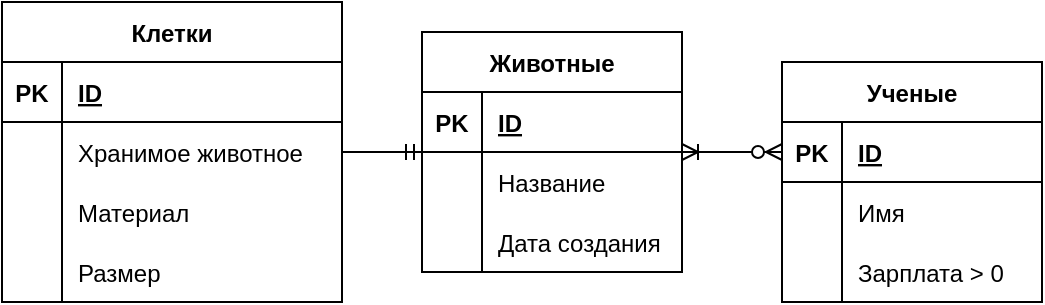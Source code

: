 <mxfile version="20.8.20" type="device"><diagram name="Страница 1" id="rOrGTwjkUkEEFXBX0s3v"><mxGraphModel dx="1702" dy="403" grid="1" gridSize="10" guides="1" tooltips="1" connect="1" arrows="1" fold="1" page="1" pageScale="1" pageWidth="827" pageHeight="1169" math="0" shadow="0"><root><mxCell id="0"/><mxCell id="1" parent="0"/><mxCell id="nw2qoGwFyaxo62R6qN14-1" value="Ученые" style="shape=table;startSize=30;container=1;collapsible=1;childLayout=tableLayout;fixedRows=1;rowLines=0;fontStyle=1;align=center;resizeLast=1;" vertex="1" parent="1"><mxGeometry x="300" y="175" width="130" height="120" as="geometry"/></mxCell><mxCell id="nw2qoGwFyaxo62R6qN14-2" value="" style="shape=tableRow;horizontal=0;startSize=0;swimlaneHead=0;swimlaneBody=0;fillColor=none;collapsible=0;dropTarget=0;points=[[0,0.5],[1,0.5]];portConstraint=eastwest;strokeColor=inherit;top=0;left=0;right=0;bottom=1;" vertex="1" parent="nw2qoGwFyaxo62R6qN14-1"><mxGeometry y="30" width="130" height="30" as="geometry"/></mxCell><mxCell id="nw2qoGwFyaxo62R6qN14-3" value="PK" style="shape=partialRectangle;overflow=hidden;connectable=0;fillColor=none;strokeColor=inherit;top=0;left=0;bottom=0;right=0;fontStyle=1;" vertex="1" parent="nw2qoGwFyaxo62R6qN14-2"><mxGeometry width="30" height="30" as="geometry"><mxRectangle width="30" height="30" as="alternateBounds"/></mxGeometry></mxCell><mxCell id="nw2qoGwFyaxo62R6qN14-4" value="ID" style="shape=partialRectangle;overflow=hidden;connectable=0;fillColor=none;align=left;strokeColor=inherit;top=0;left=0;bottom=0;right=0;spacingLeft=6;fontStyle=5;" vertex="1" parent="nw2qoGwFyaxo62R6qN14-2"><mxGeometry x="30" width="100" height="30" as="geometry"><mxRectangle width="100" height="30" as="alternateBounds"/></mxGeometry></mxCell><mxCell id="nw2qoGwFyaxo62R6qN14-5" value="" style="shape=tableRow;horizontal=0;startSize=0;swimlaneHead=0;swimlaneBody=0;fillColor=none;collapsible=0;dropTarget=0;points=[[0,0.5],[1,0.5]];portConstraint=eastwest;strokeColor=inherit;top=0;left=0;right=0;bottom=0;" vertex="1" parent="nw2qoGwFyaxo62R6qN14-1"><mxGeometry y="60" width="130" height="30" as="geometry"/></mxCell><mxCell id="nw2qoGwFyaxo62R6qN14-6" value="" style="shape=partialRectangle;overflow=hidden;connectable=0;fillColor=none;strokeColor=inherit;top=0;left=0;bottom=0;right=0;" vertex="1" parent="nw2qoGwFyaxo62R6qN14-5"><mxGeometry width="30" height="30" as="geometry"><mxRectangle width="30" height="30" as="alternateBounds"/></mxGeometry></mxCell><mxCell id="nw2qoGwFyaxo62R6qN14-7" value="Имя" style="shape=partialRectangle;overflow=hidden;connectable=0;fillColor=none;align=left;strokeColor=inherit;top=0;left=0;bottom=0;right=0;spacingLeft=6;" vertex="1" parent="nw2qoGwFyaxo62R6qN14-5"><mxGeometry x="30" width="100" height="30" as="geometry"><mxRectangle width="100" height="30" as="alternateBounds"/></mxGeometry></mxCell><mxCell id="nw2qoGwFyaxo62R6qN14-8" value="" style="shape=tableRow;horizontal=0;startSize=0;swimlaneHead=0;swimlaneBody=0;fillColor=none;collapsible=0;dropTarget=0;points=[[0,0.5],[1,0.5]];portConstraint=eastwest;strokeColor=inherit;top=0;left=0;right=0;bottom=0;" vertex="1" parent="nw2qoGwFyaxo62R6qN14-1"><mxGeometry y="90" width="130" height="30" as="geometry"/></mxCell><mxCell id="nw2qoGwFyaxo62R6qN14-9" value="" style="shape=partialRectangle;overflow=hidden;connectable=0;fillColor=none;strokeColor=inherit;top=0;left=0;bottom=0;right=0;" vertex="1" parent="nw2qoGwFyaxo62R6qN14-8"><mxGeometry width="30" height="30" as="geometry"><mxRectangle width="30" height="30" as="alternateBounds"/></mxGeometry></mxCell><mxCell id="nw2qoGwFyaxo62R6qN14-10" value="Зарплата &gt; 0" style="shape=partialRectangle;overflow=hidden;connectable=0;fillColor=none;align=left;strokeColor=inherit;top=0;left=0;bottom=0;right=0;spacingLeft=6;" vertex="1" parent="nw2qoGwFyaxo62R6qN14-8"><mxGeometry x="30" width="100" height="30" as="geometry"><mxRectangle width="100" height="30" as="alternateBounds"/></mxGeometry></mxCell><mxCell id="nw2qoGwFyaxo62R6qN14-11" value="Животные" style="shape=table;startSize=30;container=1;collapsible=1;childLayout=tableLayout;fixedRows=1;rowLines=0;fontStyle=1;align=center;resizeLast=1;" vertex="1" parent="1"><mxGeometry x="120" y="160" width="130" height="120" as="geometry"/></mxCell><mxCell id="nw2qoGwFyaxo62R6qN14-12" value="" style="shape=tableRow;horizontal=0;startSize=0;swimlaneHead=0;swimlaneBody=0;fillColor=none;collapsible=0;dropTarget=0;points=[[0,0.5],[1,0.5]];portConstraint=eastwest;strokeColor=inherit;top=0;left=0;right=0;bottom=1;" vertex="1" parent="nw2qoGwFyaxo62R6qN14-11"><mxGeometry y="30" width="130" height="30" as="geometry"/></mxCell><mxCell id="nw2qoGwFyaxo62R6qN14-13" value="PK" style="shape=partialRectangle;overflow=hidden;connectable=0;fillColor=none;strokeColor=inherit;top=0;left=0;bottom=0;right=0;fontStyle=1;" vertex="1" parent="nw2qoGwFyaxo62R6qN14-12"><mxGeometry width="30" height="30" as="geometry"><mxRectangle width="30" height="30" as="alternateBounds"/></mxGeometry></mxCell><mxCell id="nw2qoGwFyaxo62R6qN14-14" value="ID" style="shape=partialRectangle;overflow=hidden;connectable=0;fillColor=none;align=left;strokeColor=inherit;top=0;left=0;bottom=0;right=0;spacingLeft=6;fontStyle=5;" vertex="1" parent="nw2qoGwFyaxo62R6qN14-12"><mxGeometry x="30" width="100" height="30" as="geometry"><mxRectangle width="100" height="30" as="alternateBounds"/></mxGeometry></mxCell><mxCell id="nw2qoGwFyaxo62R6qN14-15" value="" style="shape=tableRow;horizontal=0;startSize=0;swimlaneHead=0;swimlaneBody=0;fillColor=none;collapsible=0;dropTarget=0;points=[[0,0.5],[1,0.5]];portConstraint=eastwest;strokeColor=inherit;top=0;left=0;right=0;bottom=0;" vertex="1" parent="nw2qoGwFyaxo62R6qN14-11"><mxGeometry y="60" width="130" height="30" as="geometry"/></mxCell><mxCell id="nw2qoGwFyaxo62R6qN14-16" value="" style="shape=partialRectangle;overflow=hidden;connectable=0;fillColor=none;strokeColor=inherit;top=0;left=0;bottom=0;right=0;" vertex="1" parent="nw2qoGwFyaxo62R6qN14-15"><mxGeometry width="30" height="30" as="geometry"><mxRectangle width="30" height="30" as="alternateBounds"/></mxGeometry></mxCell><mxCell id="nw2qoGwFyaxo62R6qN14-17" value="Название" style="shape=partialRectangle;overflow=hidden;connectable=0;fillColor=none;align=left;strokeColor=inherit;top=0;left=0;bottom=0;right=0;spacingLeft=6;" vertex="1" parent="nw2qoGwFyaxo62R6qN14-15"><mxGeometry x="30" width="100" height="30" as="geometry"><mxRectangle width="100" height="30" as="alternateBounds"/></mxGeometry></mxCell><mxCell id="nw2qoGwFyaxo62R6qN14-18" value="" style="shape=tableRow;horizontal=0;startSize=0;swimlaneHead=0;swimlaneBody=0;fillColor=none;collapsible=0;dropTarget=0;points=[[0,0.5],[1,0.5]];portConstraint=eastwest;strokeColor=inherit;top=0;left=0;right=0;bottom=0;" vertex="1" parent="nw2qoGwFyaxo62R6qN14-11"><mxGeometry y="90" width="130" height="30" as="geometry"/></mxCell><mxCell id="nw2qoGwFyaxo62R6qN14-19" value="" style="shape=partialRectangle;overflow=hidden;connectable=0;fillColor=none;strokeColor=inherit;top=0;left=0;bottom=0;right=0;" vertex="1" parent="nw2qoGwFyaxo62R6qN14-18"><mxGeometry width="30" height="30" as="geometry"><mxRectangle width="30" height="30" as="alternateBounds"/></mxGeometry></mxCell><mxCell id="nw2qoGwFyaxo62R6qN14-20" value="Дата создания" style="shape=partialRectangle;overflow=hidden;connectable=0;fillColor=none;align=left;strokeColor=inherit;top=0;left=0;bottom=0;right=0;spacingLeft=6;" vertex="1" parent="nw2qoGwFyaxo62R6qN14-18"><mxGeometry x="30" width="100" height="30" as="geometry"><mxRectangle width="100" height="30" as="alternateBounds"/></mxGeometry></mxCell><mxCell id="nw2qoGwFyaxo62R6qN14-21" value="Клетки" style="shape=table;startSize=30;container=1;collapsible=1;childLayout=tableLayout;fixedRows=1;rowLines=0;fontStyle=1;align=center;resizeLast=1;" vertex="1" parent="1"><mxGeometry x="-90" y="145" width="170" height="150" as="geometry"/></mxCell><mxCell id="nw2qoGwFyaxo62R6qN14-22" value="" style="shape=tableRow;horizontal=0;startSize=0;swimlaneHead=0;swimlaneBody=0;fillColor=none;collapsible=0;dropTarget=0;points=[[0,0.5],[1,0.5]];portConstraint=eastwest;strokeColor=inherit;top=0;left=0;right=0;bottom=1;" vertex="1" parent="nw2qoGwFyaxo62R6qN14-21"><mxGeometry y="30" width="170" height="30" as="geometry"/></mxCell><mxCell id="nw2qoGwFyaxo62R6qN14-23" value="PK" style="shape=partialRectangle;overflow=hidden;connectable=0;fillColor=none;strokeColor=inherit;top=0;left=0;bottom=0;right=0;fontStyle=1;" vertex="1" parent="nw2qoGwFyaxo62R6qN14-22"><mxGeometry width="30" height="30" as="geometry"><mxRectangle width="30" height="30" as="alternateBounds"/></mxGeometry></mxCell><mxCell id="nw2qoGwFyaxo62R6qN14-24" value="ID" style="shape=partialRectangle;overflow=hidden;connectable=0;fillColor=none;align=left;strokeColor=inherit;top=0;left=0;bottom=0;right=0;spacingLeft=6;fontStyle=5;" vertex="1" parent="nw2qoGwFyaxo62R6qN14-22"><mxGeometry x="30" width="140" height="30" as="geometry"><mxRectangle width="140" height="30" as="alternateBounds"/></mxGeometry></mxCell><mxCell id="nw2qoGwFyaxo62R6qN14-25" value="" style="shape=tableRow;horizontal=0;startSize=0;swimlaneHead=0;swimlaneBody=0;fillColor=none;collapsible=0;dropTarget=0;points=[[0,0.5],[1,0.5]];portConstraint=eastwest;strokeColor=inherit;top=0;left=0;right=0;bottom=0;" vertex="1" parent="nw2qoGwFyaxo62R6qN14-21"><mxGeometry y="60" width="170" height="30" as="geometry"/></mxCell><mxCell id="nw2qoGwFyaxo62R6qN14-26" value="" style="shape=partialRectangle;overflow=hidden;connectable=0;fillColor=none;strokeColor=inherit;top=0;left=0;bottom=0;right=0;" vertex="1" parent="nw2qoGwFyaxo62R6qN14-25"><mxGeometry width="30" height="30" as="geometry"><mxRectangle width="30" height="30" as="alternateBounds"/></mxGeometry></mxCell><mxCell id="nw2qoGwFyaxo62R6qN14-27" value="Хранимое животное" style="shape=partialRectangle;overflow=hidden;connectable=0;fillColor=none;align=left;strokeColor=inherit;top=0;left=0;bottom=0;right=0;spacingLeft=6;" vertex="1" parent="nw2qoGwFyaxo62R6qN14-25"><mxGeometry x="30" width="140" height="30" as="geometry"><mxRectangle width="140" height="30" as="alternateBounds"/></mxGeometry></mxCell><mxCell id="nw2qoGwFyaxo62R6qN14-28" value="" style="shape=tableRow;horizontal=0;startSize=0;swimlaneHead=0;swimlaneBody=0;fillColor=none;collapsible=0;dropTarget=0;points=[[0,0.5],[1,0.5]];portConstraint=eastwest;strokeColor=inherit;top=0;left=0;right=0;bottom=0;" vertex="1" parent="nw2qoGwFyaxo62R6qN14-21"><mxGeometry y="90" width="170" height="30" as="geometry"/></mxCell><mxCell id="nw2qoGwFyaxo62R6qN14-29" value="" style="shape=partialRectangle;overflow=hidden;connectable=0;fillColor=none;strokeColor=inherit;top=0;left=0;bottom=0;right=0;" vertex="1" parent="nw2qoGwFyaxo62R6qN14-28"><mxGeometry width="30" height="30" as="geometry"><mxRectangle width="30" height="30" as="alternateBounds"/></mxGeometry></mxCell><mxCell id="nw2qoGwFyaxo62R6qN14-30" value="Материал" style="shape=partialRectangle;overflow=hidden;connectable=0;fillColor=none;align=left;strokeColor=inherit;top=0;left=0;bottom=0;right=0;spacingLeft=6;" vertex="1" parent="nw2qoGwFyaxo62R6qN14-28"><mxGeometry x="30" width="140" height="30" as="geometry"><mxRectangle width="140" height="30" as="alternateBounds"/></mxGeometry></mxCell><mxCell id="nw2qoGwFyaxo62R6qN14-31" value="" style="shape=tableRow;horizontal=0;startSize=0;swimlaneHead=0;swimlaneBody=0;fillColor=none;collapsible=0;dropTarget=0;points=[[0,0.5],[1,0.5]];portConstraint=eastwest;strokeColor=inherit;top=0;left=0;right=0;bottom=0;" vertex="1" parent="nw2qoGwFyaxo62R6qN14-21"><mxGeometry y="120" width="170" height="30" as="geometry"/></mxCell><mxCell id="nw2qoGwFyaxo62R6qN14-32" value="" style="shape=partialRectangle;overflow=hidden;connectable=0;fillColor=none;strokeColor=inherit;top=0;left=0;bottom=0;right=0;" vertex="1" parent="nw2qoGwFyaxo62R6qN14-31"><mxGeometry width="30" height="30" as="geometry"><mxRectangle width="30" height="30" as="alternateBounds"/></mxGeometry></mxCell><mxCell id="nw2qoGwFyaxo62R6qN14-33" value="Размер" style="shape=partialRectangle;overflow=hidden;connectable=0;fillColor=none;align=left;strokeColor=inherit;top=0;left=0;bottom=0;right=0;spacingLeft=6;" vertex="1" parent="nw2qoGwFyaxo62R6qN14-31"><mxGeometry x="30" width="140" height="30" as="geometry"><mxRectangle width="140" height="30" as="alternateBounds"/></mxGeometry></mxCell><mxCell id="nw2qoGwFyaxo62R6qN14-47" value="" style="edgeStyle=entityRelationEdgeStyle;fontSize=12;html=1;endArrow=ERoneToMany;startArrow=ERzeroToMany;rounded=0;" edge="1" parent="1" source="nw2qoGwFyaxo62R6qN14-2" target="nw2qoGwFyaxo62R6qN14-11"><mxGeometry width="100" height="100" relative="1" as="geometry"><mxPoint x="230" y="360" as="sourcePoint"/><mxPoint x="330" y="260" as="targetPoint"/></mxGeometry></mxCell><mxCell id="nw2qoGwFyaxo62R6qN14-49" value="" style="edgeStyle=entityRelationEdgeStyle;fontSize=12;html=1;endArrow=ERmandOne;rounded=0;" edge="1" parent="1" source="nw2qoGwFyaxo62R6qN14-21" target="nw2qoGwFyaxo62R6qN14-11"><mxGeometry width="100" height="100" relative="1" as="geometry"><mxPoint x="230" y="360" as="sourcePoint"/><mxPoint x="330" y="260" as="targetPoint"/></mxGeometry></mxCell></root></mxGraphModel></diagram></mxfile>